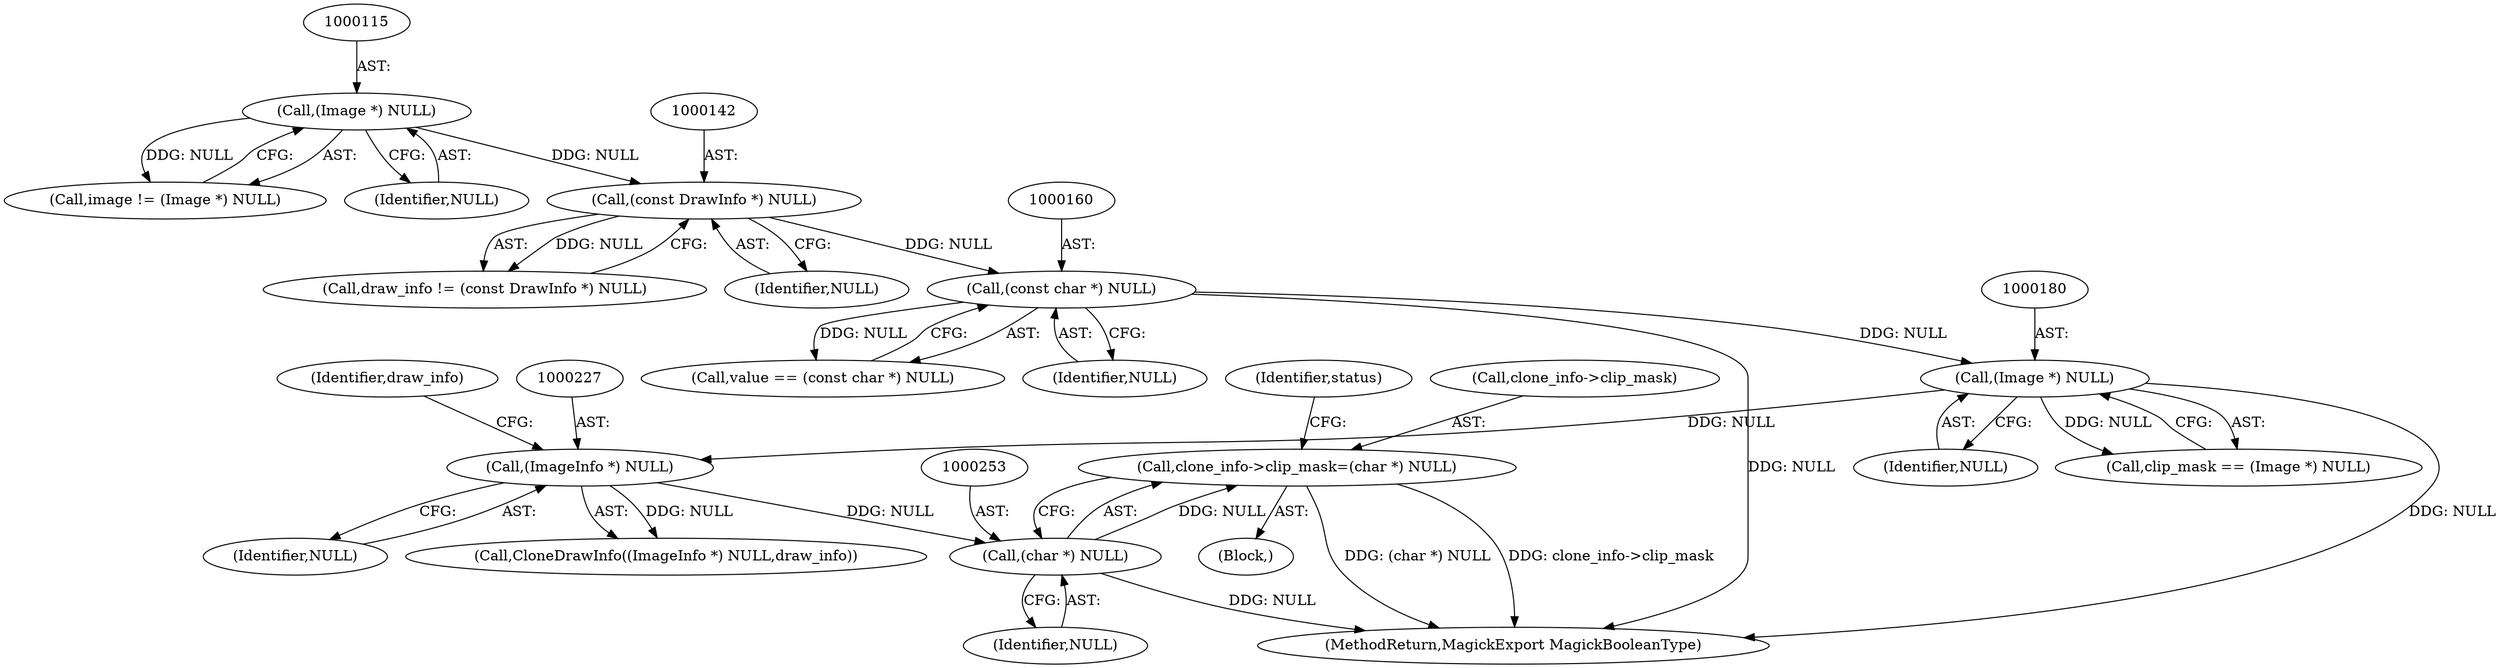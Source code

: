 digraph "0_ImageMagick_726812fa2fa7ce16bcf58f6e115f65427a1c0950@pointer" {
"1000248" [label="(Call,clone_info->clip_mask=(char *) NULL)"];
"1000252" [label="(Call,(char *) NULL)"];
"1000226" [label="(Call,(ImageInfo *) NULL)"];
"1000179" [label="(Call,(Image *) NULL)"];
"1000159" [label="(Call,(const char *) NULL)"];
"1000141" [label="(Call,(const DrawInfo *) NULL)"];
"1000114" [label="(Call,(Image *) NULL)"];
"1000105" [label="(Block,)"];
"1000112" [label="(Call,image != (Image *) NULL)"];
"1000161" [label="(Identifier,NULL)"];
"1000157" [label="(Call,value == (const char *) NULL)"];
"1000143" [label="(Identifier,NULL)"];
"1000116" [label="(Identifier,NULL)"];
"1000228" [label="(Identifier,NULL)"];
"1000249" [label="(Call,clone_info->clip_mask)"];
"1000301" [label="(MethodReturn,MagickExport MagickBooleanType)"];
"1000141" [label="(Call,(const DrawInfo *) NULL)"];
"1000226" [label="(Call,(ImageInfo *) NULL)"];
"1000254" [label="(Identifier,NULL)"];
"1000179" [label="(Call,(Image *) NULL)"];
"1000159" [label="(Call,(const char *) NULL)"];
"1000181" [label="(Identifier,NULL)"];
"1000225" [label="(Call,CloneDrawInfo((ImageInfo *) NULL,draw_info))"];
"1000114" [label="(Call,(Image *) NULL)"];
"1000256" [label="(Identifier,status)"];
"1000252" [label="(Call,(char *) NULL)"];
"1000229" [label="(Identifier,draw_info)"];
"1000139" [label="(Call,draw_info != (const DrawInfo *) NULL)"];
"1000177" [label="(Call,clip_mask == (Image *) NULL)"];
"1000248" [label="(Call,clone_info->clip_mask=(char *) NULL)"];
"1000248" -> "1000105"  [label="AST: "];
"1000248" -> "1000252"  [label="CFG: "];
"1000249" -> "1000248"  [label="AST: "];
"1000252" -> "1000248"  [label="AST: "];
"1000256" -> "1000248"  [label="CFG: "];
"1000248" -> "1000301"  [label="DDG: (char *) NULL"];
"1000248" -> "1000301"  [label="DDG: clone_info->clip_mask"];
"1000252" -> "1000248"  [label="DDG: NULL"];
"1000252" -> "1000254"  [label="CFG: "];
"1000253" -> "1000252"  [label="AST: "];
"1000254" -> "1000252"  [label="AST: "];
"1000252" -> "1000301"  [label="DDG: NULL"];
"1000226" -> "1000252"  [label="DDG: NULL"];
"1000226" -> "1000225"  [label="AST: "];
"1000226" -> "1000228"  [label="CFG: "];
"1000227" -> "1000226"  [label="AST: "];
"1000228" -> "1000226"  [label="AST: "];
"1000229" -> "1000226"  [label="CFG: "];
"1000226" -> "1000225"  [label="DDG: NULL"];
"1000179" -> "1000226"  [label="DDG: NULL"];
"1000179" -> "1000177"  [label="AST: "];
"1000179" -> "1000181"  [label="CFG: "];
"1000180" -> "1000179"  [label="AST: "];
"1000181" -> "1000179"  [label="AST: "];
"1000177" -> "1000179"  [label="CFG: "];
"1000179" -> "1000301"  [label="DDG: NULL"];
"1000179" -> "1000177"  [label="DDG: NULL"];
"1000159" -> "1000179"  [label="DDG: NULL"];
"1000159" -> "1000157"  [label="AST: "];
"1000159" -> "1000161"  [label="CFG: "];
"1000160" -> "1000159"  [label="AST: "];
"1000161" -> "1000159"  [label="AST: "];
"1000157" -> "1000159"  [label="CFG: "];
"1000159" -> "1000301"  [label="DDG: NULL"];
"1000159" -> "1000157"  [label="DDG: NULL"];
"1000141" -> "1000159"  [label="DDG: NULL"];
"1000141" -> "1000139"  [label="AST: "];
"1000141" -> "1000143"  [label="CFG: "];
"1000142" -> "1000141"  [label="AST: "];
"1000143" -> "1000141"  [label="AST: "];
"1000139" -> "1000141"  [label="CFG: "];
"1000141" -> "1000139"  [label="DDG: NULL"];
"1000114" -> "1000141"  [label="DDG: NULL"];
"1000114" -> "1000112"  [label="AST: "];
"1000114" -> "1000116"  [label="CFG: "];
"1000115" -> "1000114"  [label="AST: "];
"1000116" -> "1000114"  [label="AST: "];
"1000112" -> "1000114"  [label="CFG: "];
"1000114" -> "1000112"  [label="DDG: NULL"];
}
